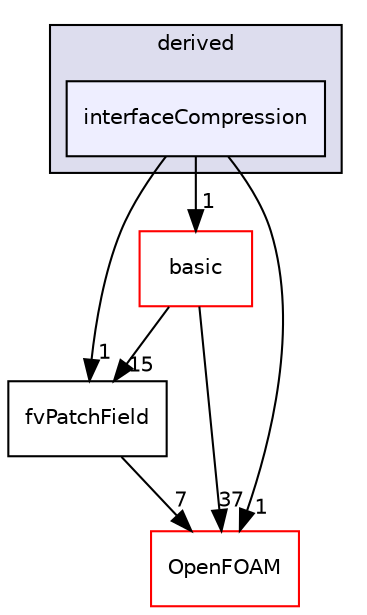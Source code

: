 digraph "src/finiteVolume/fields/fvPatchFields/derived/interfaceCompression" {
  bgcolor=transparent;
  compound=true
  node [ fontsize="10", fontname="Helvetica"];
  edge [ labelfontsize="10", labelfontname="Helvetica"];
  subgraph clusterdir_ece9aa6b5af9a7776a75b0c1993b0910 {
    graph [ bgcolor="#ddddee", pencolor="black", label="derived" fontname="Helvetica", fontsize="10", URL="dir_ece9aa6b5af9a7776a75b0c1993b0910.html"]
  dir_3040585e28d5a0774356e8a0c3c3652e [shape=box, label="interfaceCompression", style="filled", fillcolor="#eeeeff", pencolor="black", URL="dir_3040585e28d5a0774356e8a0c3c3652e.html"];
  }
  dir_546b14c9025d30bb5b92fa069dbdd82c [shape=box label="basic" color="red" URL="dir_546b14c9025d30bb5b92fa069dbdd82c.html"];
  dir_6b9423849569a7ee618201e7cfce9eaa [shape=box label="fvPatchField" URL="dir_6b9423849569a7ee618201e7cfce9eaa.html"];
  dir_c5473ff19b20e6ec4dfe5c310b3778a8 [shape=box label="OpenFOAM" color="red" URL="dir_c5473ff19b20e6ec4dfe5c310b3778a8.html"];
  dir_546b14c9025d30bb5b92fa069dbdd82c->dir_6b9423849569a7ee618201e7cfce9eaa [headlabel="15", labeldistance=1.5 headhref="dir_000892_001008.html"];
  dir_546b14c9025d30bb5b92fa069dbdd82c->dir_c5473ff19b20e6ec4dfe5c310b3778a8 [headlabel="37", labeldistance=1.5 headhref="dir_000892_002151.html"];
  dir_6b9423849569a7ee618201e7cfce9eaa->dir_c5473ff19b20e6ec4dfe5c310b3778a8 [headlabel="7", labeldistance=1.5 headhref="dir_001008_002151.html"];
  dir_3040585e28d5a0774356e8a0c3c3652e->dir_546b14c9025d30bb5b92fa069dbdd82c [headlabel="1", labeldistance=1.5 headhref="dir_000946_000892.html"];
  dir_3040585e28d5a0774356e8a0c3c3652e->dir_6b9423849569a7ee618201e7cfce9eaa [headlabel="1", labeldistance=1.5 headhref="dir_000946_001008.html"];
  dir_3040585e28d5a0774356e8a0c3c3652e->dir_c5473ff19b20e6ec4dfe5c310b3778a8 [headlabel="1", labeldistance=1.5 headhref="dir_000946_002151.html"];
}
